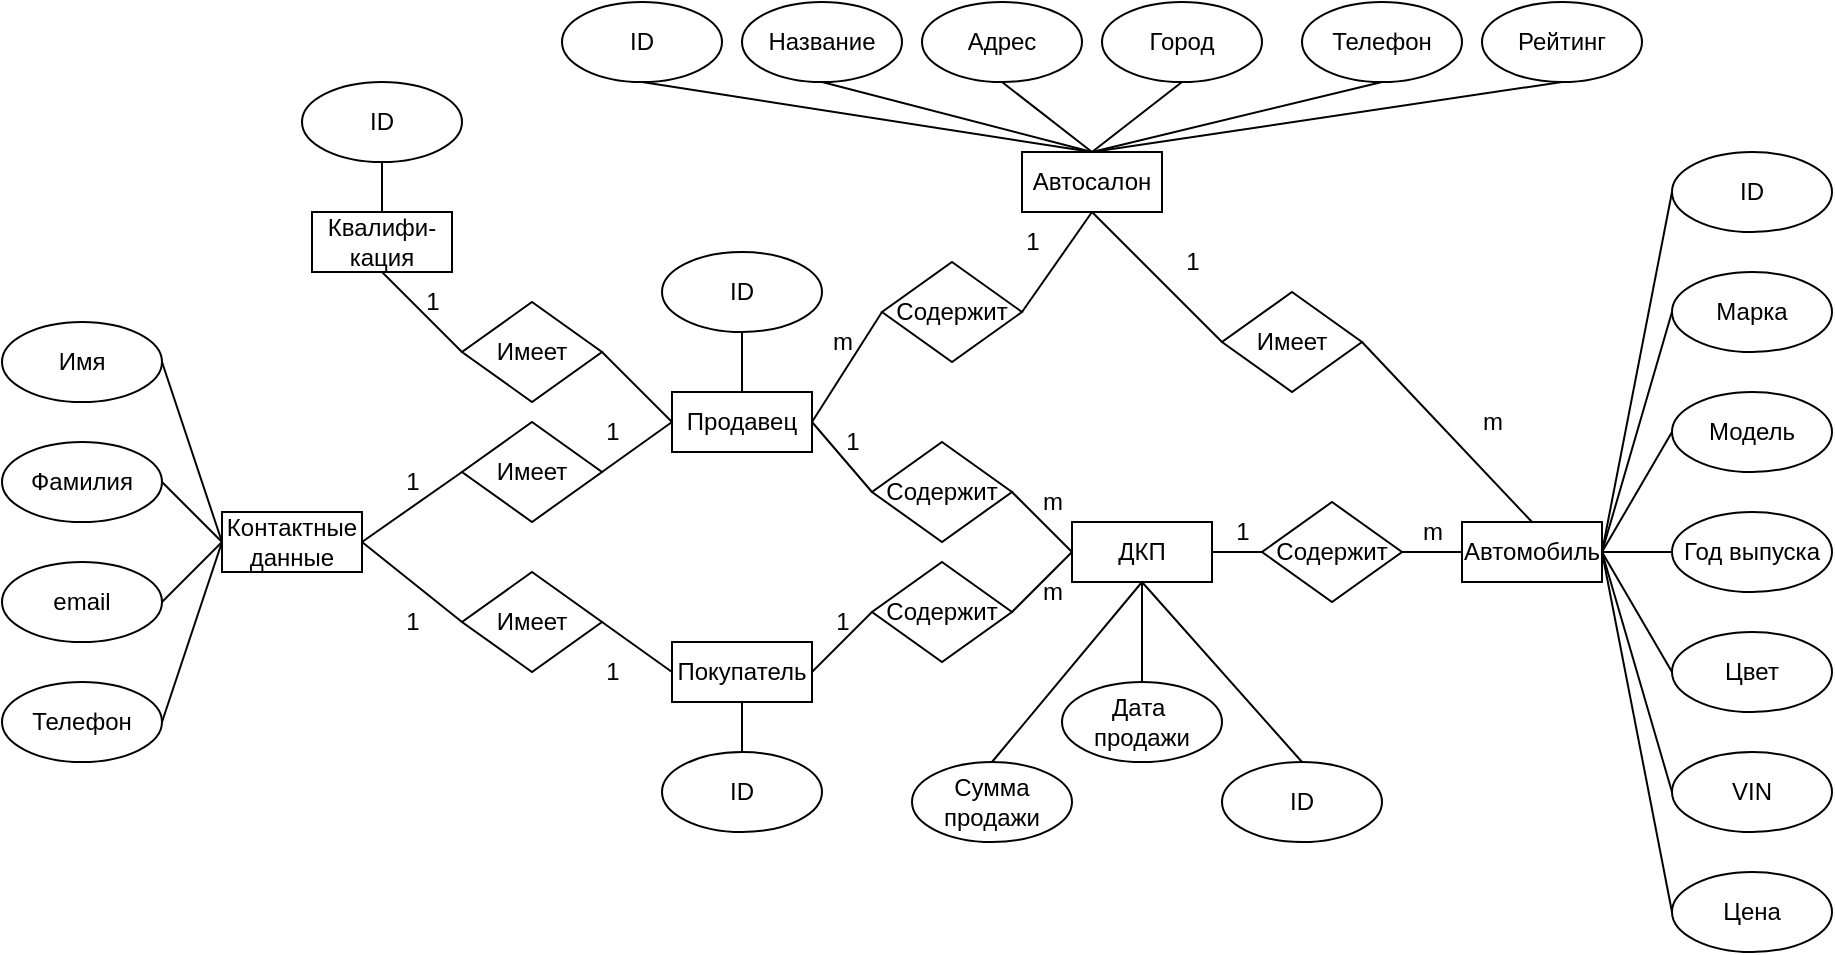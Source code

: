 <mxfile version="22.0.8" type="device">
  <diagram name="Страница — 1" id="N9aqaw_oKfhQ12ShZOm0">
    <mxGraphModel dx="1313" dy="709" grid="1" gridSize="10" guides="1" tooltips="1" connect="1" arrows="1" fold="1" page="1" pageScale="1" pageWidth="827" pageHeight="1169" math="0" shadow="0">
      <root>
        <mxCell id="0" />
        <mxCell id="1" parent="0" />
        <mxCell id="70efFk_m4QnrD3j9dXsT-1" value="ID" style="ellipse;whiteSpace=wrap;html=1;" vertex="1" parent="1">
          <mxGeometry x="560" y="30" width="80" height="40" as="geometry" />
        </mxCell>
        <mxCell id="70efFk_m4QnrD3j9dXsT-2" value="Автосалон" style="rounded=0;whiteSpace=wrap;html=1;" vertex="1" parent="1">
          <mxGeometry x="790" y="105" width="70" height="30" as="geometry" />
        </mxCell>
        <mxCell id="70efFk_m4QnrD3j9dXsT-3" value="Продавец" style="rounded=0;whiteSpace=wrap;html=1;" vertex="1" parent="1">
          <mxGeometry x="615" y="225" width="70" height="30" as="geometry" />
        </mxCell>
        <mxCell id="70efFk_m4QnrD3j9dXsT-4" value="Автомобиль" style="rounded=0;whiteSpace=wrap;html=1;" vertex="1" parent="1">
          <mxGeometry x="1010" y="290" width="70" height="30" as="geometry" />
        </mxCell>
        <mxCell id="70efFk_m4QnrD3j9dXsT-5" value="ДКП" style="rounded=0;whiteSpace=wrap;html=1;" vertex="1" parent="1">
          <mxGeometry x="815" y="290" width="70" height="30" as="geometry" />
        </mxCell>
        <mxCell id="70efFk_m4QnrD3j9dXsT-7" value="Название" style="ellipse;whiteSpace=wrap;html=1;" vertex="1" parent="1">
          <mxGeometry x="650" y="30" width="80" height="40" as="geometry" />
        </mxCell>
        <mxCell id="70efFk_m4QnrD3j9dXsT-8" value="Адрес" style="ellipse;whiteSpace=wrap;html=1;" vertex="1" parent="1">
          <mxGeometry x="740" y="30" width="80" height="40" as="geometry" />
        </mxCell>
        <mxCell id="70efFk_m4QnrD3j9dXsT-9" value="Город" style="ellipse;whiteSpace=wrap;html=1;" vertex="1" parent="1">
          <mxGeometry x="830" y="30" width="80" height="40" as="geometry" />
        </mxCell>
        <mxCell id="70efFk_m4QnrD3j9dXsT-10" value="Телефон" style="ellipse;whiteSpace=wrap;html=1;" vertex="1" parent="1">
          <mxGeometry x="930" y="30" width="80" height="40" as="geometry" />
        </mxCell>
        <mxCell id="70efFk_m4QnrD3j9dXsT-11" value="Рейтинг" style="ellipse;whiteSpace=wrap;html=1;" vertex="1" parent="1">
          <mxGeometry x="1020" y="30" width="80" height="40" as="geometry" />
        </mxCell>
        <mxCell id="70efFk_m4QnrD3j9dXsT-12" value="ID" style="ellipse;whiteSpace=wrap;html=1;" vertex="1" parent="1">
          <mxGeometry x="610" y="155" width="80" height="40" as="geometry" />
        </mxCell>
        <mxCell id="70efFk_m4QnrD3j9dXsT-13" value="Имя" style="ellipse;whiteSpace=wrap;html=1;" vertex="1" parent="1">
          <mxGeometry x="280" y="190" width="80" height="40" as="geometry" />
        </mxCell>
        <mxCell id="70efFk_m4QnrD3j9dXsT-14" value="Фамилия" style="ellipse;whiteSpace=wrap;html=1;" vertex="1" parent="1">
          <mxGeometry x="280" y="250" width="80" height="40" as="geometry" />
        </mxCell>
        <mxCell id="70efFk_m4QnrD3j9dXsT-15" value="email" style="ellipse;whiteSpace=wrap;html=1;" vertex="1" parent="1">
          <mxGeometry x="280" y="310" width="80" height="40" as="geometry" />
        </mxCell>
        <mxCell id="70efFk_m4QnrD3j9dXsT-16" value="Телефон" style="ellipse;whiteSpace=wrap;html=1;" vertex="1" parent="1">
          <mxGeometry x="280" y="370" width="80" height="40" as="geometry" />
        </mxCell>
        <mxCell id="70efFk_m4QnrD3j9dXsT-17" value="ID" style="ellipse;whiteSpace=wrap;html=1;" vertex="1" parent="1">
          <mxGeometry x="1115" y="105" width="80" height="40" as="geometry" />
        </mxCell>
        <mxCell id="70efFk_m4QnrD3j9dXsT-18" value="Марка" style="ellipse;whiteSpace=wrap;html=1;" vertex="1" parent="1">
          <mxGeometry x="1115" y="165" width="80" height="40" as="geometry" />
        </mxCell>
        <mxCell id="70efFk_m4QnrD3j9dXsT-19" value="Модель" style="ellipse;whiteSpace=wrap;html=1;" vertex="1" parent="1">
          <mxGeometry x="1115" y="225" width="80" height="40" as="geometry" />
        </mxCell>
        <mxCell id="70efFk_m4QnrD3j9dXsT-20" value="Год выпуска" style="ellipse;whiteSpace=wrap;html=1;" vertex="1" parent="1">
          <mxGeometry x="1115" y="285" width="80" height="40" as="geometry" />
        </mxCell>
        <mxCell id="70efFk_m4QnrD3j9dXsT-21" value="Цвет" style="ellipse;whiteSpace=wrap;html=1;" vertex="1" parent="1">
          <mxGeometry x="1115" y="345" width="80" height="40" as="geometry" />
        </mxCell>
        <mxCell id="70efFk_m4QnrD3j9dXsT-22" value="VIN" style="ellipse;whiteSpace=wrap;html=1;" vertex="1" parent="1">
          <mxGeometry x="1115" y="405" width="80" height="40" as="geometry" />
        </mxCell>
        <mxCell id="70efFk_m4QnrD3j9dXsT-23" value="Цена" style="ellipse;whiteSpace=wrap;html=1;" vertex="1" parent="1">
          <mxGeometry x="1115" y="465" width="80" height="40" as="geometry" />
        </mxCell>
        <mxCell id="70efFk_m4QnrD3j9dXsT-24" value="ID" style="ellipse;whiteSpace=wrap;html=1;" vertex="1" parent="1">
          <mxGeometry x="890" y="410" width="80" height="40" as="geometry" />
        </mxCell>
        <mxCell id="70efFk_m4QnrD3j9dXsT-25" value="Дата&amp;nbsp;&lt;br&gt;продажи" style="ellipse;whiteSpace=wrap;html=1;" vertex="1" parent="1">
          <mxGeometry x="810" y="370" width="80" height="40" as="geometry" />
        </mxCell>
        <mxCell id="70efFk_m4QnrD3j9dXsT-26" value="Сумма&lt;br&gt;продажи" style="ellipse;whiteSpace=wrap;html=1;" vertex="1" parent="1">
          <mxGeometry x="735" y="410" width="80" height="40" as="geometry" />
        </mxCell>
        <mxCell id="70efFk_m4QnrD3j9dXsT-31" value="" style="endArrow=none;html=1;rounded=0;entryX=0.5;entryY=0;entryDx=0;entryDy=0;exitX=0.5;exitY=1;exitDx=0;exitDy=0;endFill=0;" edge="1" parent="1" source="70efFk_m4QnrD3j9dXsT-11" target="70efFk_m4QnrD3j9dXsT-2">
          <mxGeometry width="50" height="50" relative="1" as="geometry">
            <mxPoint x="960" y="300" as="sourcePoint" />
            <mxPoint x="1010" y="250" as="targetPoint" />
          </mxGeometry>
        </mxCell>
        <mxCell id="70efFk_m4QnrD3j9dXsT-32" value="" style="endArrow=none;html=1;rounded=0;exitX=0.5;exitY=1;exitDx=0;exitDy=0;endFill=0;entryX=0.5;entryY=0;entryDx=0;entryDy=0;" edge="1" parent="1" source="70efFk_m4QnrD3j9dXsT-10" target="70efFk_m4QnrD3j9dXsT-2">
          <mxGeometry width="50" height="50" relative="1" as="geometry">
            <mxPoint x="1070" y="80" as="sourcePoint" />
            <mxPoint x="830" y="160" as="targetPoint" />
          </mxGeometry>
        </mxCell>
        <mxCell id="70efFk_m4QnrD3j9dXsT-33" value="" style="endArrow=none;html=1;rounded=0;exitX=0.5;exitY=1;exitDx=0;exitDy=0;endFill=0;entryX=0.5;entryY=0;entryDx=0;entryDy=0;" edge="1" parent="1" source="70efFk_m4QnrD3j9dXsT-9" target="70efFk_m4QnrD3j9dXsT-2">
          <mxGeometry width="50" height="50" relative="1" as="geometry">
            <mxPoint x="1080" y="90" as="sourcePoint" />
            <mxPoint x="830" y="160" as="targetPoint" />
          </mxGeometry>
        </mxCell>
        <mxCell id="70efFk_m4QnrD3j9dXsT-34" value="" style="endArrow=none;html=1;rounded=0;entryX=0.5;entryY=0;entryDx=0;entryDy=0;exitX=0.5;exitY=1;exitDx=0;exitDy=0;endFill=0;" edge="1" parent="1" source="70efFk_m4QnrD3j9dXsT-8" target="70efFk_m4QnrD3j9dXsT-2">
          <mxGeometry width="50" height="50" relative="1" as="geometry">
            <mxPoint x="1090" y="100" as="sourcePoint" />
            <mxPoint x="860" y="190" as="targetPoint" />
          </mxGeometry>
        </mxCell>
        <mxCell id="70efFk_m4QnrD3j9dXsT-35" value="" style="endArrow=none;html=1;rounded=0;entryX=0.5;entryY=0;entryDx=0;entryDy=0;exitX=0.5;exitY=1;exitDx=0;exitDy=0;endFill=0;" edge="1" parent="1" source="70efFk_m4QnrD3j9dXsT-7" target="70efFk_m4QnrD3j9dXsT-2">
          <mxGeometry width="50" height="50" relative="1" as="geometry">
            <mxPoint x="1100" y="110" as="sourcePoint" />
            <mxPoint x="870" y="200" as="targetPoint" />
          </mxGeometry>
        </mxCell>
        <mxCell id="70efFk_m4QnrD3j9dXsT-36" value="" style="endArrow=none;html=1;rounded=0;entryX=0.5;entryY=0;entryDx=0;entryDy=0;exitX=0.5;exitY=1;exitDx=0;exitDy=0;endFill=0;" edge="1" parent="1" source="70efFk_m4QnrD3j9dXsT-1" target="70efFk_m4QnrD3j9dXsT-2">
          <mxGeometry width="50" height="50" relative="1" as="geometry">
            <mxPoint x="1110" y="120" as="sourcePoint" />
            <mxPoint x="880" y="210" as="targetPoint" />
          </mxGeometry>
        </mxCell>
        <mxCell id="70efFk_m4QnrD3j9dXsT-37" value="Покупатель" style="rounded=0;whiteSpace=wrap;html=1;" vertex="1" parent="1">
          <mxGeometry x="615" y="350" width="70" height="30" as="geometry" />
        </mxCell>
        <mxCell id="70efFk_m4QnrD3j9dXsT-38" value="Контактные данные" style="rounded=0;whiteSpace=wrap;html=1;" vertex="1" parent="1">
          <mxGeometry x="390" y="285" width="70" height="30" as="geometry" />
        </mxCell>
        <mxCell id="70efFk_m4QnrD3j9dXsT-39" value="ID" style="ellipse;whiteSpace=wrap;html=1;" vertex="1" parent="1">
          <mxGeometry x="610" y="405" width="80" height="40" as="geometry" />
        </mxCell>
        <mxCell id="70efFk_m4QnrD3j9dXsT-40" value="Имеет" style="rhombus;whiteSpace=wrap;html=1;" vertex="1" parent="1">
          <mxGeometry x="510" y="315" width="70" height="50" as="geometry" />
        </mxCell>
        <mxCell id="70efFk_m4QnrD3j9dXsT-41" value="Имеет" style="rhombus;whiteSpace=wrap;html=1;" vertex="1" parent="1">
          <mxGeometry x="510" y="240" width="70" height="50" as="geometry" />
        </mxCell>
        <mxCell id="70efFk_m4QnrD3j9dXsT-42" value="" style="endArrow=none;html=1;rounded=0;entryX=0;entryY=0.5;entryDx=0;entryDy=0;exitX=1;exitY=0.5;exitDx=0;exitDy=0;endFill=0;" edge="1" parent="1" source="70efFk_m4QnrD3j9dXsT-40" target="70efFk_m4QnrD3j9dXsT-37">
          <mxGeometry width="50" height="50" relative="1" as="geometry">
            <mxPoint x="610" y="80" as="sourcePoint" />
            <mxPoint x="840" y="170" as="targetPoint" />
          </mxGeometry>
        </mxCell>
        <mxCell id="70efFk_m4QnrD3j9dXsT-43" value="" style="endArrow=none;html=1;rounded=0;entryX=1;entryY=0.5;entryDx=0;entryDy=0;exitX=0;exitY=0.5;exitDx=0;exitDy=0;endFill=0;" edge="1" parent="1" source="70efFk_m4QnrD3j9dXsT-3" target="70efFk_m4QnrD3j9dXsT-41">
          <mxGeometry width="50" height="50" relative="1" as="geometry">
            <mxPoint x="590" y="355" as="sourcePoint" />
            <mxPoint x="625" y="375" as="targetPoint" />
          </mxGeometry>
        </mxCell>
        <mxCell id="70efFk_m4QnrD3j9dXsT-44" value="" style="endArrow=none;html=1;rounded=0;entryX=0;entryY=0.5;entryDx=0;entryDy=0;exitX=1;exitY=0.5;exitDx=0;exitDy=0;endFill=0;" edge="1" parent="1" source="70efFk_m4QnrD3j9dXsT-38" target="70efFk_m4QnrD3j9dXsT-41">
          <mxGeometry width="50" height="50" relative="1" as="geometry">
            <mxPoint x="625" y="250" as="sourcePoint" />
            <mxPoint x="590" y="275" as="targetPoint" />
          </mxGeometry>
        </mxCell>
        <mxCell id="70efFk_m4QnrD3j9dXsT-45" value="" style="endArrow=none;html=1;rounded=0;entryX=0;entryY=0.5;entryDx=0;entryDy=0;exitX=1;exitY=0.5;exitDx=0;exitDy=0;endFill=0;" edge="1" parent="1" source="70efFk_m4QnrD3j9dXsT-38" target="70efFk_m4QnrD3j9dXsT-40">
          <mxGeometry width="50" height="50" relative="1" as="geometry">
            <mxPoint x="635" y="260" as="sourcePoint" />
            <mxPoint x="600" y="285" as="targetPoint" />
          </mxGeometry>
        </mxCell>
        <mxCell id="70efFk_m4QnrD3j9dXsT-46" value="" style="endArrow=none;html=1;rounded=0;entryX=0;entryY=0.5;entryDx=0;entryDy=0;exitX=1;exitY=0.5;exitDx=0;exitDy=0;endFill=0;" edge="1" parent="1" source="70efFk_m4QnrD3j9dXsT-13" target="70efFk_m4QnrD3j9dXsT-38">
          <mxGeometry width="50" height="50" relative="1" as="geometry">
            <mxPoint x="645" y="270" as="sourcePoint" />
            <mxPoint x="610" y="295" as="targetPoint" />
          </mxGeometry>
        </mxCell>
        <mxCell id="70efFk_m4QnrD3j9dXsT-47" value="" style="endArrow=none;html=1;rounded=0;entryX=1;entryY=0.5;entryDx=0;entryDy=0;exitX=0;exitY=0.5;exitDx=0;exitDy=0;endFill=0;" edge="1" parent="1" source="70efFk_m4QnrD3j9dXsT-38" target="70efFk_m4QnrD3j9dXsT-14">
          <mxGeometry width="50" height="50" relative="1" as="geometry">
            <mxPoint x="655" y="280" as="sourcePoint" />
            <mxPoint x="620" y="305" as="targetPoint" />
          </mxGeometry>
        </mxCell>
        <mxCell id="70efFk_m4QnrD3j9dXsT-48" value="" style="endArrow=none;html=1;rounded=0;entryX=0;entryY=0.5;entryDx=0;entryDy=0;exitX=1;exitY=0.5;exitDx=0;exitDy=0;endFill=0;" edge="1" parent="1" source="70efFk_m4QnrD3j9dXsT-15" target="70efFk_m4QnrD3j9dXsT-38">
          <mxGeometry width="50" height="50" relative="1" as="geometry">
            <mxPoint x="665" y="290" as="sourcePoint" />
            <mxPoint x="630" y="315" as="targetPoint" />
          </mxGeometry>
        </mxCell>
        <mxCell id="70efFk_m4QnrD3j9dXsT-49" value="" style="endArrow=none;html=1;rounded=0;entryX=0;entryY=0.5;entryDx=0;entryDy=0;exitX=1;exitY=0.5;exitDx=0;exitDy=0;endFill=0;" edge="1" parent="1" source="70efFk_m4QnrD3j9dXsT-16" target="70efFk_m4QnrD3j9dXsT-38">
          <mxGeometry width="50" height="50" relative="1" as="geometry">
            <mxPoint x="675" y="300" as="sourcePoint" />
            <mxPoint x="640" y="325" as="targetPoint" />
          </mxGeometry>
        </mxCell>
        <mxCell id="70efFk_m4QnrD3j9dXsT-50" value="" style="endArrow=none;html=1;rounded=0;entryX=0.5;entryY=1;entryDx=0;entryDy=0;exitX=0.5;exitY=0;exitDx=0;exitDy=0;endFill=0;" edge="1" parent="1" source="70efFk_m4QnrD3j9dXsT-3" target="70efFk_m4QnrD3j9dXsT-12">
          <mxGeometry width="50" height="50" relative="1" as="geometry">
            <mxPoint x="685" y="310" as="sourcePoint" />
            <mxPoint x="650" y="335" as="targetPoint" />
          </mxGeometry>
        </mxCell>
        <mxCell id="70efFk_m4QnrD3j9dXsT-51" value="" style="endArrow=none;html=1;rounded=0;entryX=0.5;entryY=1;entryDx=0;entryDy=0;exitX=0.5;exitY=0;exitDx=0;exitDy=0;endFill=0;" edge="1" parent="1" source="70efFk_m4QnrD3j9dXsT-39" target="70efFk_m4QnrD3j9dXsT-37">
          <mxGeometry width="50" height="50" relative="1" as="geometry">
            <mxPoint x="695" y="320" as="sourcePoint" />
            <mxPoint x="660" y="345" as="targetPoint" />
          </mxGeometry>
        </mxCell>
        <mxCell id="70efFk_m4QnrD3j9dXsT-52" value="Квалифи-&lt;br&gt;кация" style="rounded=0;whiteSpace=wrap;html=1;" vertex="1" parent="1">
          <mxGeometry x="435" y="135" width="70" height="30" as="geometry" />
        </mxCell>
        <mxCell id="70efFk_m4QnrD3j9dXsT-53" value="ID" style="ellipse;whiteSpace=wrap;html=1;" vertex="1" parent="1">
          <mxGeometry x="430" y="70" width="80" height="40" as="geometry" />
        </mxCell>
        <mxCell id="70efFk_m4QnrD3j9dXsT-54" value="" style="endArrow=none;html=1;rounded=0;exitX=1;exitY=0.5;exitDx=0;exitDy=0;endFill=0;entryX=0;entryY=0.5;entryDx=0;entryDy=0;" edge="1" parent="1" source="70efFk_m4QnrD3j9dXsT-55" target="70efFk_m4QnrD3j9dXsT-3">
          <mxGeometry width="50" height="50" relative="1" as="geometry">
            <mxPoint x="625" y="250" as="sourcePoint" />
            <mxPoint x="610" y="290" as="targetPoint" />
          </mxGeometry>
        </mxCell>
        <mxCell id="70efFk_m4QnrD3j9dXsT-55" value="Имеет" style="rhombus;whiteSpace=wrap;html=1;" vertex="1" parent="1">
          <mxGeometry x="510" y="180" width="70" height="50" as="geometry" />
        </mxCell>
        <mxCell id="70efFk_m4QnrD3j9dXsT-57" value="" style="endArrow=none;html=1;rounded=0;exitX=0.5;exitY=1;exitDx=0;exitDy=0;endFill=0;entryX=0;entryY=0.5;entryDx=0;entryDy=0;" edge="1" parent="1" source="70efFk_m4QnrD3j9dXsT-52" target="70efFk_m4QnrD3j9dXsT-55">
          <mxGeometry width="50" height="50" relative="1" as="geometry">
            <mxPoint x="580" y="200" as="sourcePoint" />
            <mxPoint x="625" y="250" as="targetPoint" />
          </mxGeometry>
        </mxCell>
        <mxCell id="70efFk_m4QnrD3j9dXsT-58" value="" style="endArrow=none;html=1;rounded=0;exitX=0.5;exitY=0;exitDx=0;exitDy=0;endFill=0;entryX=0.5;entryY=1;entryDx=0;entryDy=0;" edge="1" parent="1" source="70efFk_m4QnrD3j9dXsT-52" target="70efFk_m4QnrD3j9dXsT-53">
          <mxGeometry width="50" height="50" relative="1" as="geometry">
            <mxPoint x="611" y="210" as="sourcePoint" />
            <mxPoint x="656" y="260" as="targetPoint" />
          </mxGeometry>
        </mxCell>
        <mxCell id="70efFk_m4QnrD3j9dXsT-59" value="Содержит" style="rhombus;whiteSpace=wrap;html=1;" vertex="1" parent="1">
          <mxGeometry x="720" y="160" width="70" height="50" as="geometry" />
        </mxCell>
        <mxCell id="70efFk_m4QnrD3j9dXsT-60" value="" style="endArrow=none;html=1;rounded=0;entryX=0;entryY=0.5;entryDx=0;entryDy=0;exitX=1;exitY=0.5;exitDx=0;exitDy=0;endFill=0;" edge="1" parent="1" source="70efFk_m4QnrD3j9dXsT-3" target="70efFk_m4QnrD3j9dXsT-59">
          <mxGeometry width="50" height="50" relative="1" as="geometry">
            <mxPoint x="660" y="235" as="sourcePoint" />
            <mxPoint x="660" y="195" as="targetPoint" />
          </mxGeometry>
        </mxCell>
        <mxCell id="70efFk_m4QnrD3j9dXsT-61" value="" style="endArrow=none;html=1;rounded=0;entryX=0.5;entryY=1;entryDx=0;entryDy=0;exitX=1;exitY=0.5;exitDx=0;exitDy=0;endFill=0;" edge="1" parent="1" source="70efFk_m4QnrD3j9dXsT-59" target="70efFk_m4QnrD3j9dXsT-2">
          <mxGeometry width="50" height="50" relative="1" as="geometry">
            <mxPoint x="670" y="245" as="sourcePoint" />
            <mxPoint x="670" y="205" as="targetPoint" />
          </mxGeometry>
        </mxCell>
        <mxCell id="70efFk_m4QnrD3j9dXsT-62" value="1" style="text;html=1;align=center;verticalAlign=middle;resizable=0;points=[];autosize=1;strokeColor=none;fillColor=none;" vertex="1" parent="1">
          <mxGeometry x="860" y="145" width="30" height="30" as="geometry" />
        </mxCell>
        <mxCell id="70efFk_m4QnrD3j9dXsT-64" value="1" style="text;html=1;align=center;verticalAlign=middle;resizable=0;points=[];autosize=1;strokeColor=none;fillColor=none;" vertex="1" parent="1">
          <mxGeometry x="480" y="165" width="30" height="30" as="geometry" />
        </mxCell>
        <mxCell id="70efFk_m4QnrD3j9dXsT-65" value="1" style="text;html=1;align=center;verticalAlign=middle;resizable=0;points=[];autosize=1;strokeColor=none;fillColor=none;" vertex="1" parent="1">
          <mxGeometry x="570" y="230" width="30" height="30" as="geometry" />
        </mxCell>
        <mxCell id="70efFk_m4QnrD3j9dXsT-66" value="1" style="text;html=1;align=center;verticalAlign=middle;resizable=0;points=[];autosize=1;strokeColor=none;fillColor=none;" vertex="1" parent="1">
          <mxGeometry x="470" y="255" width="30" height="30" as="geometry" />
        </mxCell>
        <mxCell id="70efFk_m4QnrD3j9dXsT-67" value="1" style="text;html=1;align=center;verticalAlign=middle;resizable=0;points=[];autosize=1;strokeColor=none;fillColor=none;" vertex="1" parent="1">
          <mxGeometry x="470" y="325" width="30" height="30" as="geometry" />
        </mxCell>
        <mxCell id="70efFk_m4QnrD3j9dXsT-68" value="1" style="text;html=1;align=center;verticalAlign=middle;resizable=0;points=[];autosize=1;strokeColor=none;fillColor=none;" vertex="1" parent="1">
          <mxGeometry x="570" y="350" width="30" height="30" as="geometry" />
        </mxCell>
        <mxCell id="70efFk_m4QnrD3j9dXsT-69" value="1" style="text;html=1;align=center;verticalAlign=middle;resizable=0;points=[];autosize=1;strokeColor=none;fillColor=none;" vertex="1" parent="1">
          <mxGeometry x="780" y="135" width="30" height="30" as="geometry" />
        </mxCell>
        <mxCell id="70efFk_m4QnrD3j9dXsT-70" value="m" style="text;html=1;align=center;verticalAlign=middle;resizable=0;points=[];autosize=1;strokeColor=none;fillColor=none;" vertex="1" parent="1">
          <mxGeometry x="685" y="185" width="30" height="30" as="geometry" />
        </mxCell>
        <mxCell id="70efFk_m4QnrD3j9dXsT-71" value="Содержит" style="rhombus;whiteSpace=wrap;html=1;" vertex="1" parent="1">
          <mxGeometry x="715" y="310" width="70" height="50" as="geometry" />
        </mxCell>
        <mxCell id="70efFk_m4QnrD3j9dXsT-72" value="Содержит" style="rhombus;whiteSpace=wrap;html=1;" vertex="1" parent="1">
          <mxGeometry x="715" y="250" width="70" height="50" as="geometry" />
        </mxCell>
        <mxCell id="70efFk_m4QnrD3j9dXsT-73" value="" style="endArrow=none;html=1;rounded=0;entryX=0;entryY=0.5;entryDx=0;entryDy=0;endFill=0;exitX=1;exitY=0.5;exitDx=0;exitDy=0;" edge="1" parent="1" source="70efFk_m4QnrD3j9dXsT-3" target="70efFk_m4QnrD3j9dXsT-72">
          <mxGeometry width="50" height="50" relative="1" as="geometry">
            <mxPoint x="690" y="240" as="sourcePoint" />
            <mxPoint x="730" y="195" as="targetPoint" />
          </mxGeometry>
        </mxCell>
        <mxCell id="70efFk_m4QnrD3j9dXsT-74" value="" style="endArrow=none;html=1;rounded=0;entryX=0;entryY=0.5;entryDx=0;entryDy=0;exitX=1;exitY=0.5;exitDx=0;exitDy=0;endFill=0;" edge="1" parent="1" source="70efFk_m4QnrD3j9dXsT-37" target="70efFk_m4QnrD3j9dXsT-71">
          <mxGeometry width="50" height="50" relative="1" as="geometry">
            <mxPoint x="705" y="260" as="sourcePoint" />
            <mxPoint x="740" y="205" as="targetPoint" />
          </mxGeometry>
        </mxCell>
        <mxCell id="70efFk_m4QnrD3j9dXsT-75" value="" style="endArrow=none;html=1;rounded=0;entryX=0;entryY=0.5;entryDx=0;entryDy=0;exitX=1;exitY=0.5;exitDx=0;exitDy=0;endFill=0;" edge="1" parent="1" source="70efFk_m4QnrD3j9dXsT-71" target="70efFk_m4QnrD3j9dXsT-5">
          <mxGeometry width="50" height="50" relative="1" as="geometry">
            <mxPoint x="695" y="375" as="sourcePoint" />
            <mxPoint x="725" y="350" as="targetPoint" />
          </mxGeometry>
        </mxCell>
        <mxCell id="70efFk_m4QnrD3j9dXsT-76" value="" style="endArrow=none;html=1;rounded=0;entryX=0;entryY=0.5;entryDx=0;entryDy=0;exitX=1;exitY=0.5;exitDx=0;exitDy=0;endFill=0;" edge="1" parent="1" source="70efFk_m4QnrD3j9dXsT-72" target="70efFk_m4QnrD3j9dXsT-5">
          <mxGeometry width="50" height="50" relative="1" as="geometry">
            <mxPoint x="705" y="385" as="sourcePoint" />
            <mxPoint x="735" y="360" as="targetPoint" />
          </mxGeometry>
        </mxCell>
        <mxCell id="70efFk_m4QnrD3j9dXsT-77" value="" style="endArrow=none;html=1;rounded=0;entryX=0.5;entryY=1;entryDx=0;entryDy=0;exitX=0.5;exitY=0;exitDx=0;exitDy=0;endFill=0;" edge="1" parent="1" source="70efFk_m4QnrD3j9dXsT-26" target="70efFk_m4QnrD3j9dXsT-5">
          <mxGeometry width="50" height="50" relative="1" as="geometry">
            <mxPoint x="715" y="395" as="sourcePoint" />
            <mxPoint x="745" y="370" as="targetPoint" />
          </mxGeometry>
        </mxCell>
        <mxCell id="70efFk_m4QnrD3j9dXsT-78" value="" style="endArrow=none;html=1;rounded=0;entryX=0.5;entryY=0;entryDx=0;entryDy=0;exitX=0.5;exitY=1;exitDx=0;exitDy=0;endFill=0;" edge="1" parent="1" source="70efFk_m4QnrD3j9dXsT-5" target="70efFk_m4QnrD3j9dXsT-25">
          <mxGeometry width="50" height="50" relative="1" as="geometry">
            <mxPoint x="725" y="405" as="sourcePoint" />
            <mxPoint x="755" y="380" as="targetPoint" />
          </mxGeometry>
        </mxCell>
        <mxCell id="70efFk_m4QnrD3j9dXsT-79" value="" style="endArrow=none;html=1;rounded=0;entryX=0.5;entryY=0;entryDx=0;entryDy=0;exitX=0.5;exitY=1;exitDx=0;exitDy=0;endFill=0;" edge="1" parent="1" source="70efFk_m4QnrD3j9dXsT-5" target="70efFk_m4QnrD3j9dXsT-24">
          <mxGeometry width="50" height="50" relative="1" as="geometry">
            <mxPoint x="735" y="415" as="sourcePoint" />
            <mxPoint x="765" y="390" as="targetPoint" />
          </mxGeometry>
        </mxCell>
        <mxCell id="70efFk_m4QnrD3j9dXsT-80" value="m" style="text;html=1;align=center;verticalAlign=middle;resizable=0;points=[];autosize=1;strokeColor=none;fillColor=none;" vertex="1" parent="1">
          <mxGeometry x="790" y="265" width="30" height="30" as="geometry" />
        </mxCell>
        <mxCell id="70efFk_m4QnrD3j9dXsT-81" value="1" style="text;html=1;align=center;verticalAlign=middle;resizable=0;points=[];autosize=1;strokeColor=none;fillColor=none;" vertex="1" parent="1">
          <mxGeometry x="690" y="235" width="30" height="30" as="geometry" />
        </mxCell>
        <mxCell id="70efFk_m4QnrD3j9dXsT-82" value="1" style="text;html=1;align=center;verticalAlign=middle;resizable=0;points=[];autosize=1;strokeColor=none;fillColor=none;" vertex="1" parent="1">
          <mxGeometry x="685" y="325" width="30" height="30" as="geometry" />
        </mxCell>
        <mxCell id="70efFk_m4QnrD3j9dXsT-83" value="m" style="text;html=1;align=center;verticalAlign=middle;resizable=0;points=[];autosize=1;strokeColor=none;fillColor=none;" vertex="1" parent="1">
          <mxGeometry x="790" y="310" width="30" height="30" as="geometry" />
        </mxCell>
        <mxCell id="70efFk_m4QnrD3j9dXsT-84" value="Имеет" style="rhombus;whiteSpace=wrap;html=1;" vertex="1" parent="1">
          <mxGeometry x="890" y="175" width="70" height="50" as="geometry" />
        </mxCell>
        <mxCell id="70efFk_m4QnrD3j9dXsT-87" value="" style="endArrow=none;html=1;rounded=0;exitX=0.5;exitY=1;exitDx=0;exitDy=0;endFill=0;entryX=0;entryY=0.5;entryDx=0;entryDy=0;" edge="1" parent="1" source="70efFk_m4QnrD3j9dXsT-2" target="70efFk_m4QnrD3j9dXsT-84">
          <mxGeometry width="50" height="50" relative="1" as="geometry">
            <mxPoint x="860" y="330" as="sourcePoint" />
            <mxPoint x="940" y="420" as="targetPoint" />
          </mxGeometry>
        </mxCell>
        <mxCell id="70efFk_m4QnrD3j9dXsT-88" value="" style="endArrow=none;html=1;rounded=0;entryX=0.5;entryY=0;entryDx=0;entryDy=0;exitX=1;exitY=0.5;exitDx=0;exitDy=0;endFill=0;" edge="1" parent="1" source="70efFk_m4QnrD3j9dXsT-84" target="70efFk_m4QnrD3j9dXsT-4">
          <mxGeometry width="50" height="50" relative="1" as="geometry">
            <mxPoint x="1010.0" y="200" as="sourcePoint" />
            <mxPoint x="1000" y="430" as="targetPoint" />
          </mxGeometry>
        </mxCell>
        <mxCell id="70efFk_m4QnrD3j9dXsT-89" value="m" style="text;html=1;align=center;verticalAlign=middle;resizable=0;points=[];autosize=1;strokeColor=none;fillColor=none;" vertex="1" parent="1">
          <mxGeometry x="1010" y="225" width="30" height="30" as="geometry" />
        </mxCell>
        <mxCell id="70efFk_m4QnrD3j9dXsT-90" value="Содержит" style="rhombus;whiteSpace=wrap;html=1;" vertex="1" parent="1">
          <mxGeometry x="910" y="280" width="70" height="50" as="geometry" />
        </mxCell>
        <mxCell id="70efFk_m4QnrD3j9dXsT-91" value="" style="endArrow=none;html=1;rounded=0;entryX=0;entryY=0.5;entryDx=0;entryDy=0;exitX=1;exitY=0.5;exitDx=0;exitDy=0;endFill=0;" edge="1" parent="1" source="70efFk_m4QnrD3j9dXsT-5" target="70efFk_m4QnrD3j9dXsT-90">
          <mxGeometry width="50" height="50" relative="1" as="geometry">
            <mxPoint x="970" y="210" as="sourcePoint" />
            <mxPoint x="1055" y="300" as="targetPoint" />
          </mxGeometry>
        </mxCell>
        <mxCell id="70efFk_m4QnrD3j9dXsT-92" value="" style="endArrow=none;html=1;rounded=0;entryX=0;entryY=0.5;entryDx=0;entryDy=0;exitX=1;exitY=0.5;exitDx=0;exitDy=0;endFill=0;" edge="1" parent="1" source="70efFk_m4QnrD3j9dXsT-90" target="70efFk_m4QnrD3j9dXsT-4">
          <mxGeometry width="50" height="50" relative="1" as="geometry">
            <mxPoint x="980" y="220" as="sourcePoint" />
            <mxPoint x="1065" y="310" as="targetPoint" />
          </mxGeometry>
        </mxCell>
        <mxCell id="70efFk_m4QnrD3j9dXsT-93" value="m" style="text;html=1;align=center;verticalAlign=middle;resizable=0;points=[];autosize=1;strokeColor=none;fillColor=none;" vertex="1" parent="1">
          <mxGeometry x="980" y="280" width="30" height="30" as="geometry" />
        </mxCell>
        <mxCell id="70efFk_m4QnrD3j9dXsT-94" value="1" style="text;html=1;align=center;verticalAlign=middle;resizable=0;points=[];autosize=1;strokeColor=none;fillColor=none;" vertex="1" parent="1">
          <mxGeometry x="885" y="280" width="30" height="30" as="geometry" />
        </mxCell>
        <mxCell id="70efFk_m4QnrD3j9dXsT-95" value="" style="endArrow=none;html=1;rounded=0;entryX=1;entryY=0.5;entryDx=0;entryDy=0;exitX=0;exitY=0.5;exitDx=0;exitDy=0;endFill=0;" edge="1" parent="1" source="70efFk_m4QnrD3j9dXsT-17" target="70efFk_m4QnrD3j9dXsT-4">
          <mxGeometry width="50" height="50" relative="1" as="geometry">
            <mxPoint x="970" y="210" as="sourcePoint" />
            <mxPoint x="1055" y="300" as="targetPoint" />
          </mxGeometry>
        </mxCell>
        <mxCell id="70efFk_m4QnrD3j9dXsT-96" value="" style="endArrow=none;html=1;rounded=0;entryX=1;entryY=0.5;entryDx=0;entryDy=0;exitX=0;exitY=0.5;exitDx=0;exitDy=0;endFill=0;" edge="1" parent="1" source="70efFk_m4QnrD3j9dXsT-18" target="70efFk_m4QnrD3j9dXsT-4">
          <mxGeometry width="50" height="50" relative="1" as="geometry">
            <mxPoint x="980" y="220" as="sourcePoint" />
            <mxPoint x="1065" y="310" as="targetPoint" />
          </mxGeometry>
        </mxCell>
        <mxCell id="70efFk_m4QnrD3j9dXsT-97" value="" style="endArrow=none;html=1;rounded=0;exitX=0;exitY=0.5;exitDx=0;exitDy=0;endFill=0;entryX=1;entryY=0.5;entryDx=0;entryDy=0;" edge="1" parent="1" source="70efFk_m4QnrD3j9dXsT-19" target="70efFk_m4QnrD3j9dXsT-4">
          <mxGeometry width="50" height="50" relative="1" as="geometry">
            <mxPoint x="990" y="230" as="sourcePoint" />
            <mxPoint x="1100" y="330" as="targetPoint" />
          </mxGeometry>
        </mxCell>
        <mxCell id="70efFk_m4QnrD3j9dXsT-98" value="" style="endArrow=none;html=1;rounded=0;entryX=0;entryY=0.5;entryDx=0;entryDy=0;exitX=1;exitY=0.5;exitDx=0;exitDy=0;endFill=0;" edge="1" parent="1" source="70efFk_m4QnrD3j9dXsT-4" target="70efFk_m4QnrD3j9dXsT-20">
          <mxGeometry width="50" height="50" relative="1" as="geometry">
            <mxPoint x="1000" y="240" as="sourcePoint" />
            <mxPoint x="1085" y="330" as="targetPoint" />
          </mxGeometry>
        </mxCell>
        <mxCell id="70efFk_m4QnrD3j9dXsT-100" value="" style="endArrow=none;html=1;rounded=0;entryX=0;entryY=0.5;entryDx=0;entryDy=0;exitX=1;exitY=0.5;exitDx=0;exitDy=0;endFill=0;" edge="1" parent="1" source="70efFk_m4QnrD3j9dXsT-4" target="70efFk_m4QnrD3j9dXsT-21">
          <mxGeometry width="50" height="50" relative="1" as="geometry">
            <mxPoint x="1090" y="315" as="sourcePoint" />
            <mxPoint x="1125" y="315" as="targetPoint" />
          </mxGeometry>
        </mxCell>
        <mxCell id="70efFk_m4QnrD3j9dXsT-101" value="" style="endArrow=none;html=1;rounded=0;entryX=0;entryY=0.5;entryDx=0;entryDy=0;exitX=1;exitY=0.5;exitDx=0;exitDy=0;endFill=0;" edge="1" parent="1" source="70efFk_m4QnrD3j9dXsT-4" target="70efFk_m4QnrD3j9dXsT-22">
          <mxGeometry width="50" height="50" relative="1" as="geometry">
            <mxPoint x="1100" y="325" as="sourcePoint" />
            <mxPoint x="1135" y="325" as="targetPoint" />
          </mxGeometry>
        </mxCell>
        <mxCell id="70efFk_m4QnrD3j9dXsT-102" value="" style="endArrow=none;html=1;rounded=0;entryX=0;entryY=0.5;entryDx=0;entryDy=0;exitX=1;exitY=0.5;exitDx=0;exitDy=0;endFill=0;" edge="1" parent="1" source="70efFk_m4QnrD3j9dXsT-4" target="70efFk_m4QnrD3j9dXsT-23">
          <mxGeometry width="50" height="50" relative="1" as="geometry">
            <mxPoint x="1110" y="335" as="sourcePoint" />
            <mxPoint x="1145" y="335" as="targetPoint" />
          </mxGeometry>
        </mxCell>
      </root>
    </mxGraphModel>
  </diagram>
</mxfile>
